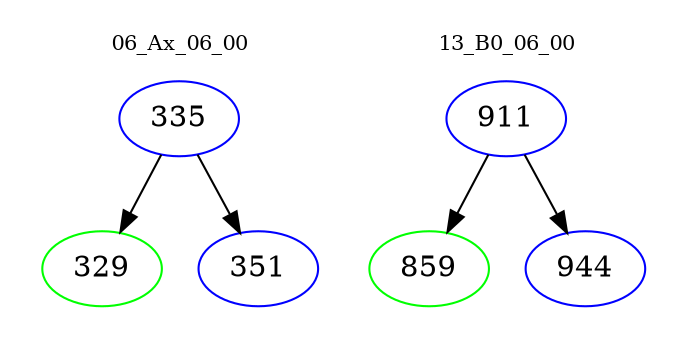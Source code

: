 digraph{
subgraph cluster_0 {
color = white
label = "06_Ax_06_00";
fontsize=10;
T0_335 [label="335", color="blue"]
T0_335 -> T0_329 [color="black"]
T0_329 [label="329", color="green"]
T0_335 -> T0_351 [color="black"]
T0_351 [label="351", color="blue"]
}
subgraph cluster_1 {
color = white
label = "13_B0_06_00";
fontsize=10;
T1_911 [label="911", color="blue"]
T1_911 -> T1_859 [color="black"]
T1_859 [label="859", color="green"]
T1_911 -> T1_944 [color="black"]
T1_944 [label="944", color="blue"]
}
}
